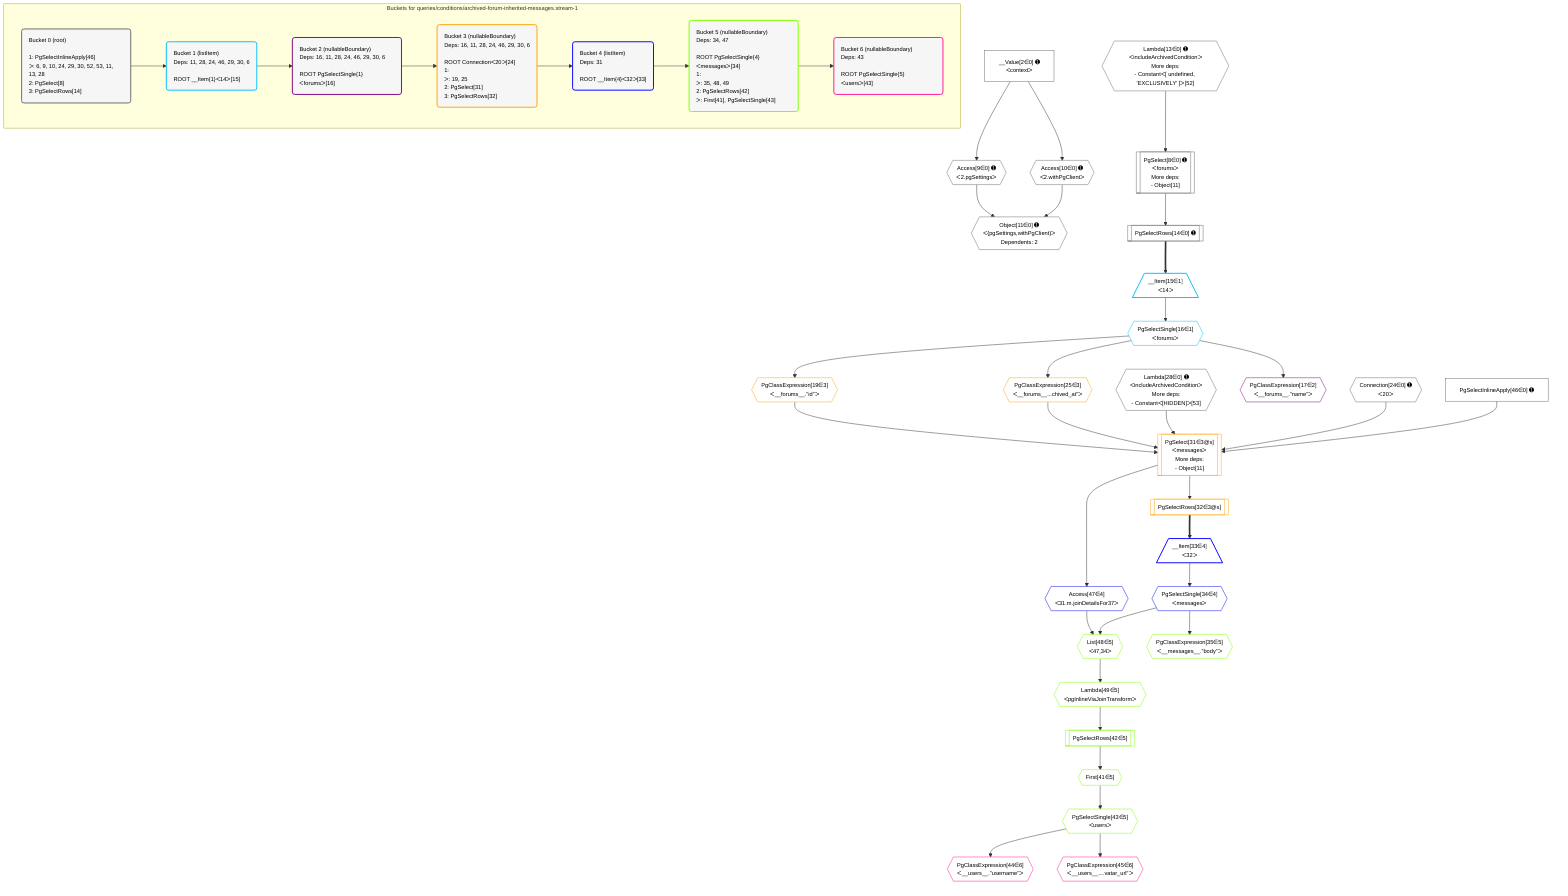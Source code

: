 %%{init: {'themeVariables': { 'fontSize': '12px'}}}%%
graph TD
    classDef path fill:#eee,stroke:#000,color:#000
    classDef plan fill:#fff,stroke-width:1px,color:#000
    classDef itemplan fill:#fff,stroke-width:2px,color:#000
    classDef unbatchedplan fill:#dff,stroke-width:1px,color:#000
    classDef sideeffectplan fill:#fcc,stroke-width:2px,color:#000
    classDef bucket fill:#f6f6f6,color:#000,stroke-width:2px,text-align:left

    subgraph "Buckets for queries/conditions/archived-forum-inherited-messages.stream-1"
    Bucket0("Bucket 0 (root)<br /><br />1: PgSelectInlineApply[46]<br />ᐳ: 6, 9, 10, 24, 29, 30, 52, 53, 11, 13, 28<br />2: PgSelect[8]<br />3: PgSelectRows[14]"):::bucket
    Bucket1("Bucket 1 (listItem)<br />Deps: 11, 28, 24, 46, 29, 30, 6<br /><br />ROOT __Item{1}ᐸ14ᐳ[15]"):::bucket
    Bucket2("Bucket 2 (nullableBoundary)<br />Deps: 16, 11, 28, 24, 46, 29, 30, 6<br /><br />ROOT PgSelectSingle{1}ᐸforumsᐳ[16]"):::bucket
    Bucket3("Bucket 3 (nullableBoundary)<br />Deps: 16, 11, 28, 24, 46, 29, 30, 6<br /><br />ROOT Connectionᐸ20ᐳ[24]<br />1: <br />ᐳ: 19, 25<br />2: PgSelect[31]<br />3: PgSelectRows[32]"):::bucket
    Bucket4("Bucket 4 (listItem)<br />Deps: 31<br /><br />ROOT __Item{4}ᐸ32ᐳ[33]"):::bucket
    Bucket5("Bucket 5 (nullableBoundary)<br />Deps: 34, 47<br /><br />ROOT PgSelectSingle{4}ᐸmessagesᐳ[34]<br />1: <br />ᐳ: 35, 48, 49<br />2: PgSelectRows[42]<br />ᐳ: First[41], PgSelectSingle[43]"):::bucket
    Bucket6("Bucket 6 (nullableBoundary)<br />Deps: 43<br /><br />ROOT PgSelectSingle{5}ᐸusersᐳ[43]"):::bucket
    end
    Bucket0 --> Bucket1
    Bucket1 --> Bucket2
    Bucket2 --> Bucket3
    Bucket3 --> Bucket4
    Bucket4 --> Bucket5
    Bucket5 --> Bucket6

    %% plan dependencies
    PgSelect8[["PgSelect[8∈0] ➊<br />ᐸforumsᐳ<br />More deps:<br />- Object[11]"]]:::plan
    Lambda13{{"Lambda[13∈0] ➊<br />ᐸincludeArchivedConditionᐳ<br />More deps:<br />- Constantᐸ[ undefined, 'EXCLUSIVELY' ]ᐳ[52]"}}:::plan
    Lambda13 --> PgSelect8
    Object11{{"Object[11∈0] ➊<br />ᐸ{pgSettings,withPgClient}ᐳ<br />Dependents: 2"}}:::plan
    Access9{{"Access[9∈0] ➊<br />ᐸ2.pgSettingsᐳ"}}:::plan
    Access10{{"Access[10∈0] ➊<br />ᐸ2.withPgClientᐳ"}}:::plan
    Access9 & Access10 --> Object11
    __Value2["__Value[2∈0] ➊<br />ᐸcontextᐳ"]:::plan
    __Value2 --> Access9
    __Value2 --> Access10
    PgSelectRows14[["PgSelectRows[14∈0] ➊"]]:::plan
    PgSelect8 --> PgSelectRows14
    Lambda28{{"Lambda[28∈0] ➊<br />ᐸincludeArchivedConditionᐳ<br />More deps:<br />- Constantᐸ[HIDDEN]ᐳ[53]"}}:::plan
    Connection24{{"Connection[24∈0] ➊<br />ᐸ20ᐳ"}}:::plan
    PgSelectInlineApply46["PgSelectInlineApply[46∈0] ➊"]:::plan
    __Item15[/"__Item[15∈1]<br />ᐸ14ᐳ"\]:::itemplan
    PgSelectRows14 ==> __Item15
    PgSelectSingle16{{"PgSelectSingle[16∈1]<br />ᐸforumsᐳ"}}:::plan
    __Item15 --> PgSelectSingle16
    PgClassExpression17{{"PgClassExpression[17∈2]<br />ᐸ__forums__.”name”ᐳ"}}:::plan
    PgSelectSingle16 --> PgClassExpression17
    PgSelect31[["PgSelect[31∈3@s]<br />ᐸmessagesᐳ<br />More deps:<br />- Object[11]"]]:::plan
    PgClassExpression19{{"PgClassExpression[19∈3]<br />ᐸ__forums__.”id”ᐳ"}}:::plan
    PgClassExpression25{{"PgClassExpression[25∈3]<br />ᐸ__forums__...chived_at”ᐳ"}}:::plan
    PgClassExpression19 & PgClassExpression25 & Lambda28 & Connection24 & PgSelectInlineApply46 --> PgSelect31
    PgSelectSingle16 --> PgClassExpression19
    PgSelectSingle16 --> PgClassExpression25
    PgSelectRows32[["PgSelectRows[32∈3@s]"]]:::plan
    PgSelect31 --> PgSelectRows32
    __Item33[/"__Item[33∈4]<br />ᐸ32ᐳ"\]:::itemplan
    PgSelectRows32 ==> __Item33
    PgSelectSingle34{{"PgSelectSingle[34∈4]<br />ᐸmessagesᐳ"}}:::plan
    __Item33 --> PgSelectSingle34
    Access47{{"Access[47∈4]<br />ᐸ31.m.joinDetailsFor37ᐳ"}}:::plan
    PgSelect31 --> Access47
    List48{{"List[48∈5]<br />ᐸ47,34ᐳ"}}:::plan
    Access47 & PgSelectSingle34 --> List48
    PgClassExpression35{{"PgClassExpression[35∈5]<br />ᐸ__messages__.”body”ᐳ"}}:::plan
    PgSelectSingle34 --> PgClassExpression35
    First41{{"First[41∈5]"}}:::plan
    PgSelectRows42[["PgSelectRows[42∈5]"]]:::plan
    PgSelectRows42 --> First41
    Lambda49{{"Lambda[49∈5]<br />ᐸpgInlineViaJoinTransformᐳ"}}:::plan
    Lambda49 --> PgSelectRows42
    PgSelectSingle43{{"PgSelectSingle[43∈5]<br />ᐸusersᐳ"}}:::plan
    First41 --> PgSelectSingle43
    List48 --> Lambda49
    PgClassExpression44{{"PgClassExpression[44∈6]<br />ᐸ__users__.”username”ᐳ"}}:::plan
    PgSelectSingle43 --> PgClassExpression44
    PgClassExpression45{{"PgClassExpression[45∈6]<br />ᐸ__users__....vatar_url”ᐳ"}}:::plan
    PgSelectSingle43 --> PgClassExpression45

    %% define steps
    classDef bucket0 stroke:#696969
    class Bucket0,__Value2,PgSelect8,Access9,Access10,Object11,Lambda13,PgSelectRows14,Connection24,Lambda28,PgSelectInlineApply46 bucket0
    classDef bucket1 stroke:#00bfff
    class Bucket1,__Item15,PgSelectSingle16 bucket1
    classDef bucket2 stroke:#7f007f
    class Bucket2,PgClassExpression17 bucket2
    classDef bucket3 stroke:#ffa500
    class Bucket3,PgClassExpression19,PgClassExpression25,PgSelect31,PgSelectRows32 bucket3
    classDef bucket4 stroke:#0000ff
    class Bucket4,__Item33,PgSelectSingle34,Access47 bucket4
    classDef bucket5 stroke:#7fff00
    class Bucket5,PgClassExpression35,First41,PgSelectRows42,PgSelectSingle43,List48,Lambda49 bucket5
    classDef bucket6 stroke:#ff1493
    class Bucket6,PgClassExpression44,PgClassExpression45 bucket6